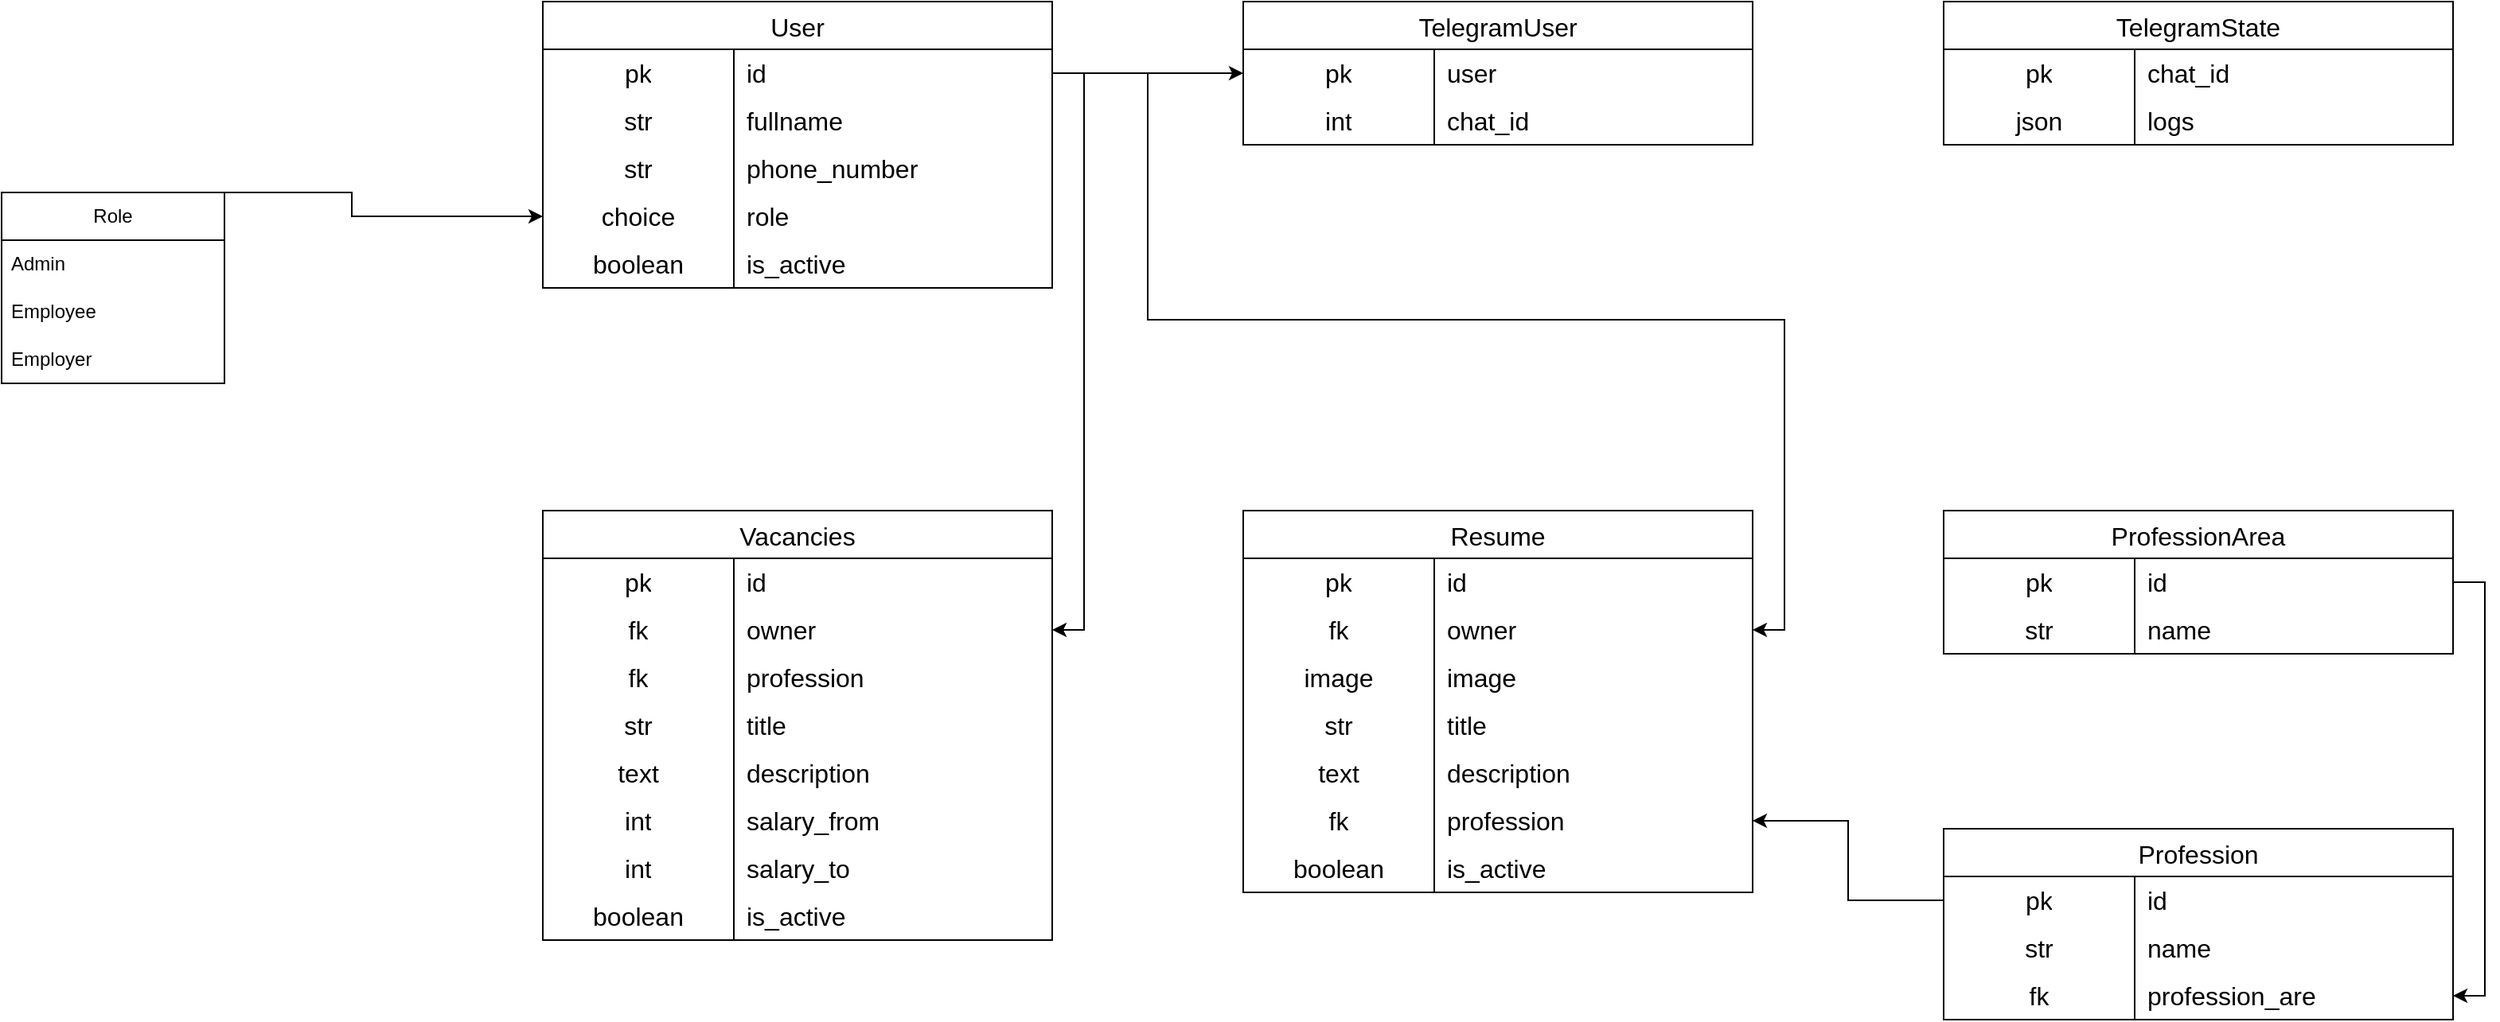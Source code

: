<mxfile version="21.7.4" type="device">
  <diagram name="Страница — 1" id="CfPAbeDgebQQ-Nv360sm">
    <mxGraphModel dx="2415" dy="942" grid="1" gridSize="10" guides="1" tooltips="1" connect="1" arrows="1" fold="1" page="1" pageScale="1" pageWidth="827" pageHeight="1169" math="0" shadow="0">
      <root>
        <mxCell id="0" />
        <mxCell id="1" parent="0" />
        <mxCell id="J0AuwioiE1vKYTbXAy3q-5" value="User" style="shape=table;startSize=30;container=1;collapsible=0;childLayout=tableLayout;fixedRows=1;rowLines=0;fontStyle=0;strokeColor=default;fontSize=16;" parent="1" vertex="1">
          <mxGeometry x="80" y="160" width="320" height="180" as="geometry" />
        </mxCell>
        <mxCell id="J0AuwioiE1vKYTbXAy3q-6" value="" style="shape=tableRow;horizontal=0;startSize=0;swimlaneHead=0;swimlaneBody=0;top=0;left=0;bottom=0;right=0;collapsible=0;dropTarget=0;fillColor=none;points=[[0,0.5],[1,0.5]];portConstraint=eastwest;strokeColor=inherit;fontSize=16;" parent="J0AuwioiE1vKYTbXAy3q-5" vertex="1">
          <mxGeometry y="30" width="320" height="30" as="geometry" />
        </mxCell>
        <mxCell id="J0AuwioiE1vKYTbXAy3q-7" value="pk" style="shape=partialRectangle;html=1;whiteSpace=wrap;connectable=0;fillColor=none;top=0;left=0;bottom=0;right=0;overflow=hidden;pointerEvents=1;strokeColor=inherit;fontSize=16;" parent="J0AuwioiE1vKYTbXAy3q-6" vertex="1">
          <mxGeometry width="120" height="30" as="geometry">
            <mxRectangle width="120" height="30" as="alternateBounds" />
          </mxGeometry>
        </mxCell>
        <mxCell id="J0AuwioiE1vKYTbXAy3q-8" value="id" style="shape=partialRectangle;html=1;whiteSpace=wrap;connectable=0;fillColor=none;top=0;left=0;bottom=0;right=0;align=left;spacingLeft=6;overflow=hidden;strokeColor=inherit;fontSize=16;" parent="J0AuwioiE1vKYTbXAy3q-6" vertex="1">
          <mxGeometry x="120" width="200" height="30" as="geometry">
            <mxRectangle width="200" height="30" as="alternateBounds" />
          </mxGeometry>
        </mxCell>
        <mxCell id="J0AuwioiE1vKYTbXAy3q-35" value="" style="shape=tableRow;horizontal=0;startSize=0;swimlaneHead=0;swimlaneBody=0;top=0;left=0;bottom=0;right=0;collapsible=0;dropTarget=0;fillColor=none;points=[[0,0.5],[1,0.5]];portConstraint=eastwest;strokeColor=inherit;fontSize=16;" parent="J0AuwioiE1vKYTbXAy3q-5" vertex="1">
          <mxGeometry y="60" width="320" height="30" as="geometry" />
        </mxCell>
        <mxCell id="J0AuwioiE1vKYTbXAy3q-36" value="str" style="shape=partialRectangle;html=1;whiteSpace=wrap;connectable=0;fillColor=none;top=0;left=0;bottom=0;right=0;overflow=hidden;pointerEvents=1;strokeColor=inherit;fontSize=16;" parent="J0AuwioiE1vKYTbXAy3q-35" vertex="1">
          <mxGeometry width="120" height="30" as="geometry">
            <mxRectangle width="120" height="30" as="alternateBounds" />
          </mxGeometry>
        </mxCell>
        <mxCell id="J0AuwioiE1vKYTbXAy3q-37" value="fullname" style="shape=partialRectangle;html=1;whiteSpace=wrap;connectable=0;fillColor=none;top=0;left=0;bottom=0;right=0;align=left;spacingLeft=6;overflow=hidden;strokeColor=inherit;fontSize=16;" parent="J0AuwioiE1vKYTbXAy3q-35" vertex="1">
          <mxGeometry x="120" width="200" height="30" as="geometry">
            <mxRectangle width="200" height="30" as="alternateBounds" />
          </mxGeometry>
        </mxCell>
        <mxCell id="J0AuwioiE1vKYTbXAy3q-9" value="" style="shape=tableRow;horizontal=0;startSize=0;swimlaneHead=0;swimlaneBody=0;top=0;left=0;bottom=0;right=0;collapsible=0;dropTarget=0;fillColor=none;points=[[0,0.5],[1,0.5]];portConstraint=eastwest;strokeColor=inherit;fontSize=16;" parent="J0AuwioiE1vKYTbXAy3q-5" vertex="1">
          <mxGeometry y="90" width="320" height="30" as="geometry" />
        </mxCell>
        <mxCell id="J0AuwioiE1vKYTbXAy3q-10" value="str" style="shape=partialRectangle;html=1;whiteSpace=wrap;connectable=0;fillColor=none;top=0;left=0;bottom=0;right=0;overflow=hidden;strokeColor=inherit;fontSize=16;" parent="J0AuwioiE1vKYTbXAy3q-9" vertex="1">
          <mxGeometry width="120" height="30" as="geometry">
            <mxRectangle width="120" height="30" as="alternateBounds" />
          </mxGeometry>
        </mxCell>
        <mxCell id="J0AuwioiE1vKYTbXAy3q-11" value="phone_number" style="shape=partialRectangle;html=1;whiteSpace=wrap;connectable=0;fillColor=none;top=0;left=0;bottom=0;right=0;align=left;spacingLeft=6;overflow=hidden;strokeColor=inherit;fontSize=16;" parent="J0AuwioiE1vKYTbXAy3q-9" vertex="1">
          <mxGeometry x="120" width="200" height="30" as="geometry">
            <mxRectangle width="200" height="30" as="alternateBounds" />
          </mxGeometry>
        </mxCell>
        <mxCell id="J0AuwioiE1vKYTbXAy3q-12" value="" style="shape=tableRow;horizontal=0;startSize=0;swimlaneHead=0;swimlaneBody=0;top=0;left=0;bottom=0;right=0;collapsible=0;dropTarget=0;fillColor=none;points=[[0,0.5],[1,0.5]];portConstraint=eastwest;strokeColor=inherit;fontSize=16;" parent="J0AuwioiE1vKYTbXAy3q-5" vertex="1">
          <mxGeometry y="120" width="320" height="30" as="geometry" />
        </mxCell>
        <mxCell id="J0AuwioiE1vKYTbXAy3q-13" value="choice" style="shape=partialRectangle;html=1;whiteSpace=wrap;connectable=0;fillColor=none;top=0;left=0;bottom=0;right=0;overflow=hidden;strokeColor=inherit;fontSize=16;" parent="J0AuwioiE1vKYTbXAy3q-12" vertex="1">
          <mxGeometry width="120" height="30" as="geometry">
            <mxRectangle width="120" height="30" as="alternateBounds" />
          </mxGeometry>
        </mxCell>
        <mxCell id="J0AuwioiE1vKYTbXAy3q-14" value="role" style="shape=partialRectangle;html=1;whiteSpace=wrap;connectable=0;fillColor=none;top=0;left=0;bottom=0;right=0;align=left;spacingLeft=6;overflow=hidden;strokeColor=inherit;fontSize=16;" parent="J0AuwioiE1vKYTbXAy3q-12" vertex="1">
          <mxGeometry x="120" width="200" height="30" as="geometry">
            <mxRectangle width="200" height="30" as="alternateBounds" />
          </mxGeometry>
        </mxCell>
        <mxCell id="J0AuwioiE1vKYTbXAy3q-43" value="" style="shape=tableRow;horizontal=0;startSize=0;swimlaneHead=0;swimlaneBody=0;top=0;left=0;bottom=0;right=0;collapsible=0;dropTarget=0;fillColor=none;points=[[0,0.5],[1,0.5]];portConstraint=eastwest;strokeColor=inherit;fontSize=16;" parent="J0AuwioiE1vKYTbXAy3q-5" vertex="1">
          <mxGeometry y="150" width="320" height="30" as="geometry" />
        </mxCell>
        <mxCell id="J0AuwioiE1vKYTbXAy3q-44" value="boolean" style="shape=partialRectangle;html=1;whiteSpace=wrap;connectable=0;fillColor=none;top=0;left=0;bottom=0;right=0;overflow=hidden;strokeColor=inherit;fontSize=16;" parent="J0AuwioiE1vKYTbXAy3q-43" vertex="1">
          <mxGeometry width="120" height="30" as="geometry">
            <mxRectangle width="120" height="30" as="alternateBounds" />
          </mxGeometry>
        </mxCell>
        <mxCell id="J0AuwioiE1vKYTbXAy3q-45" value="is_active" style="shape=partialRectangle;html=1;whiteSpace=wrap;connectable=0;fillColor=none;top=0;left=0;bottom=0;right=0;align=left;spacingLeft=6;overflow=hidden;strokeColor=inherit;fontSize=16;" parent="J0AuwioiE1vKYTbXAy3q-43" vertex="1">
          <mxGeometry x="120" width="200" height="30" as="geometry">
            <mxRectangle width="200" height="30" as="alternateBounds" />
          </mxGeometry>
        </mxCell>
        <mxCell id="J0AuwioiE1vKYTbXAy3q-15" value="TelegramUser" style="shape=table;startSize=30;container=1;collapsible=0;childLayout=tableLayout;fixedRows=1;rowLines=0;fontStyle=0;strokeColor=default;fontSize=16;" parent="1" vertex="1">
          <mxGeometry x="520" y="160" width="320" height="90" as="geometry" />
        </mxCell>
        <mxCell id="J0AuwioiE1vKYTbXAy3q-16" value="" style="shape=tableRow;horizontal=0;startSize=0;swimlaneHead=0;swimlaneBody=0;top=0;left=0;bottom=0;right=0;collapsible=0;dropTarget=0;fillColor=none;points=[[0,0.5],[1,0.5]];portConstraint=eastwest;strokeColor=inherit;fontSize=16;" parent="J0AuwioiE1vKYTbXAy3q-15" vertex="1">
          <mxGeometry y="30" width="320" height="30" as="geometry" />
        </mxCell>
        <mxCell id="J0AuwioiE1vKYTbXAy3q-17" value="pk" style="shape=partialRectangle;html=1;whiteSpace=wrap;connectable=0;fillColor=none;top=0;left=0;bottom=0;right=0;overflow=hidden;pointerEvents=1;strokeColor=inherit;fontSize=16;" parent="J0AuwioiE1vKYTbXAy3q-16" vertex="1">
          <mxGeometry width="120" height="30" as="geometry">
            <mxRectangle width="120" height="30" as="alternateBounds" />
          </mxGeometry>
        </mxCell>
        <mxCell id="J0AuwioiE1vKYTbXAy3q-18" value="user" style="shape=partialRectangle;html=1;whiteSpace=wrap;connectable=0;fillColor=none;top=0;left=0;bottom=0;right=0;align=left;spacingLeft=6;overflow=hidden;strokeColor=inherit;fontSize=16;" parent="J0AuwioiE1vKYTbXAy3q-16" vertex="1">
          <mxGeometry x="120" width="200" height="30" as="geometry">
            <mxRectangle width="200" height="30" as="alternateBounds" />
          </mxGeometry>
        </mxCell>
        <mxCell id="J0AuwioiE1vKYTbXAy3q-19" value="" style="shape=tableRow;horizontal=0;startSize=0;swimlaneHead=0;swimlaneBody=0;top=0;left=0;bottom=0;right=0;collapsible=0;dropTarget=0;fillColor=none;points=[[0,0.5],[1,0.5]];portConstraint=eastwest;strokeColor=inherit;fontSize=16;" parent="J0AuwioiE1vKYTbXAy3q-15" vertex="1">
          <mxGeometry y="60" width="320" height="30" as="geometry" />
        </mxCell>
        <mxCell id="J0AuwioiE1vKYTbXAy3q-20" value="int" style="shape=partialRectangle;html=1;whiteSpace=wrap;connectable=0;fillColor=none;top=0;left=0;bottom=0;right=0;overflow=hidden;strokeColor=inherit;fontSize=16;" parent="J0AuwioiE1vKYTbXAy3q-19" vertex="1">
          <mxGeometry width="120" height="30" as="geometry">
            <mxRectangle width="120" height="30" as="alternateBounds" />
          </mxGeometry>
        </mxCell>
        <mxCell id="J0AuwioiE1vKYTbXAy3q-21" value="chat_id" style="shape=partialRectangle;html=1;whiteSpace=wrap;connectable=0;fillColor=none;top=0;left=0;bottom=0;right=0;align=left;spacingLeft=6;overflow=hidden;strokeColor=inherit;fontSize=16;" parent="J0AuwioiE1vKYTbXAy3q-19" vertex="1">
          <mxGeometry x="120" width="200" height="30" as="geometry">
            <mxRectangle width="200" height="30" as="alternateBounds" />
          </mxGeometry>
        </mxCell>
        <mxCell id="J0AuwioiE1vKYTbXAy3q-28" value="TelegramState" style="shape=table;startSize=30;container=1;collapsible=0;childLayout=tableLayout;fixedRows=1;rowLines=0;fontStyle=0;strokeColor=default;fontSize=16;" parent="1" vertex="1">
          <mxGeometry x="960" y="160" width="320" height="90" as="geometry" />
        </mxCell>
        <mxCell id="J0AuwioiE1vKYTbXAy3q-29" value="" style="shape=tableRow;horizontal=0;startSize=0;swimlaneHead=0;swimlaneBody=0;top=0;left=0;bottom=0;right=0;collapsible=0;dropTarget=0;fillColor=none;points=[[0,0.5],[1,0.5]];portConstraint=eastwest;strokeColor=inherit;fontSize=16;" parent="J0AuwioiE1vKYTbXAy3q-28" vertex="1">
          <mxGeometry y="30" width="320" height="30" as="geometry" />
        </mxCell>
        <mxCell id="J0AuwioiE1vKYTbXAy3q-30" value="pk" style="shape=partialRectangle;html=1;whiteSpace=wrap;connectable=0;fillColor=none;top=0;left=0;bottom=0;right=0;overflow=hidden;pointerEvents=1;strokeColor=inherit;fontSize=16;" parent="J0AuwioiE1vKYTbXAy3q-29" vertex="1">
          <mxGeometry width="120" height="30" as="geometry">
            <mxRectangle width="120" height="30" as="alternateBounds" />
          </mxGeometry>
        </mxCell>
        <mxCell id="J0AuwioiE1vKYTbXAy3q-31" value="chat_id" style="shape=partialRectangle;html=1;whiteSpace=wrap;connectable=0;fillColor=none;top=0;left=0;bottom=0;right=0;align=left;spacingLeft=6;overflow=hidden;strokeColor=inherit;fontSize=16;" parent="J0AuwioiE1vKYTbXAy3q-29" vertex="1">
          <mxGeometry x="120" width="200" height="30" as="geometry">
            <mxRectangle width="200" height="30" as="alternateBounds" />
          </mxGeometry>
        </mxCell>
        <mxCell id="J0AuwioiE1vKYTbXAy3q-32" value="" style="shape=tableRow;horizontal=0;startSize=0;swimlaneHead=0;swimlaneBody=0;top=0;left=0;bottom=0;right=0;collapsible=0;dropTarget=0;fillColor=none;points=[[0,0.5],[1,0.5]];portConstraint=eastwest;strokeColor=inherit;fontSize=16;" parent="J0AuwioiE1vKYTbXAy3q-28" vertex="1">
          <mxGeometry y="60" width="320" height="30" as="geometry" />
        </mxCell>
        <mxCell id="J0AuwioiE1vKYTbXAy3q-33" value="json" style="shape=partialRectangle;html=1;whiteSpace=wrap;connectable=0;fillColor=none;top=0;left=0;bottom=0;right=0;overflow=hidden;strokeColor=inherit;fontSize=16;" parent="J0AuwioiE1vKYTbXAy3q-32" vertex="1">
          <mxGeometry width="120" height="30" as="geometry">
            <mxRectangle width="120" height="30" as="alternateBounds" />
          </mxGeometry>
        </mxCell>
        <mxCell id="J0AuwioiE1vKYTbXAy3q-34" value="logs" style="shape=partialRectangle;html=1;whiteSpace=wrap;connectable=0;fillColor=none;top=0;left=0;bottom=0;right=0;align=left;spacingLeft=6;overflow=hidden;strokeColor=inherit;fontSize=16;" parent="J0AuwioiE1vKYTbXAy3q-32" vertex="1">
          <mxGeometry x="120" width="200" height="30" as="geometry">
            <mxRectangle width="200" height="30" as="alternateBounds" />
          </mxGeometry>
        </mxCell>
        <mxCell id="J0AuwioiE1vKYTbXAy3q-42" style="edgeStyle=orthogonalEdgeStyle;rounded=0;orthogonalLoop=1;jettySize=auto;html=1;exitX=1;exitY=0;exitDx=0;exitDy=0;entryX=0;entryY=0.5;entryDx=0;entryDy=0;" parent="1" source="J0AuwioiE1vKYTbXAy3q-38" target="J0AuwioiE1vKYTbXAy3q-12" edge="1">
          <mxGeometry relative="1" as="geometry">
            <Array as="points">
              <mxPoint x="-40" y="280" />
              <mxPoint x="-40" y="295" />
            </Array>
          </mxGeometry>
        </mxCell>
        <mxCell id="J0AuwioiE1vKYTbXAy3q-38" value="Role" style="swimlane;fontStyle=0;childLayout=stackLayout;horizontal=1;startSize=30;horizontalStack=0;resizeParent=1;resizeParentMax=0;resizeLast=0;collapsible=1;marginBottom=0;whiteSpace=wrap;html=1;" parent="1" vertex="1">
          <mxGeometry x="-260" y="280" width="140" height="120" as="geometry" />
        </mxCell>
        <mxCell id="J0AuwioiE1vKYTbXAy3q-39" value="Admin" style="text;strokeColor=none;fillColor=none;align=left;verticalAlign=middle;spacingLeft=4;spacingRight=4;overflow=hidden;points=[[0,0.5],[1,0.5]];portConstraint=eastwest;rotatable=0;whiteSpace=wrap;html=1;" parent="J0AuwioiE1vKYTbXAy3q-38" vertex="1">
          <mxGeometry y="30" width="140" height="30" as="geometry" />
        </mxCell>
        <mxCell id="J0AuwioiE1vKYTbXAy3q-40" value="Employee" style="text;strokeColor=none;fillColor=none;align=left;verticalAlign=middle;spacingLeft=4;spacingRight=4;overflow=hidden;points=[[0,0.5],[1,0.5]];portConstraint=eastwest;rotatable=0;whiteSpace=wrap;html=1;" parent="J0AuwioiE1vKYTbXAy3q-38" vertex="1">
          <mxGeometry y="60" width="140" height="30" as="geometry" />
        </mxCell>
        <mxCell id="J0AuwioiE1vKYTbXAy3q-41" value="Employer" style="text;strokeColor=none;fillColor=none;align=left;verticalAlign=middle;spacingLeft=4;spacingRight=4;overflow=hidden;points=[[0,0.5],[1,0.5]];portConstraint=eastwest;rotatable=0;whiteSpace=wrap;html=1;" parent="J0AuwioiE1vKYTbXAy3q-38" vertex="1">
          <mxGeometry y="90" width="140" height="30" as="geometry" />
        </mxCell>
        <mxCell id="J0AuwioiE1vKYTbXAy3q-46" value="Vacancies" style="shape=table;startSize=30;container=1;collapsible=0;childLayout=tableLayout;fixedRows=1;rowLines=0;fontStyle=0;strokeColor=default;fontSize=16;" parent="1" vertex="1">
          <mxGeometry x="80" y="480" width="320" height="270" as="geometry" />
        </mxCell>
        <mxCell id="J0AuwioiE1vKYTbXAy3q-47" value="" style="shape=tableRow;horizontal=0;startSize=0;swimlaneHead=0;swimlaneBody=0;top=0;left=0;bottom=0;right=0;collapsible=0;dropTarget=0;fillColor=none;points=[[0,0.5],[1,0.5]];portConstraint=eastwest;strokeColor=inherit;fontSize=16;" parent="J0AuwioiE1vKYTbXAy3q-46" vertex="1">
          <mxGeometry y="30" width="320" height="30" as="geometry" />
        </mxCell>
        <mxCell id="J0AuwioiE1vKYTbXAy3q-48" value="pk" style="shape=partialRectangle;html=1;whiteSpace=wrap;connectable=0;fillColor=none;top=0;left=0;bottom=0;right=0;overflow=hidden;pointerEvents=1;strokeColor=inherit;fontSize=16;" parent="J0AuwioiE1vKYTbXAy3q-47" vertex="1">
          <mxGeometry width="120" height="30" as="geometry">
            <mxRectangle width="120" height="30" as="alternateBounds" />
          </mxGeometry>
        </mxCell>
        <mxCell id="J0AuwioiE1vKYTbXAy3q-49" value="id" style="shape=partialRectangle;html=1;whiteSpace=wrap;connectable=0;fillColor=none;top=0;left=0;bottom=0;right=0;align=left;spacingLeft=6;overflow=hidden;strokeColor=inherit;fontSize=16;" parent="J0AuwioiE1vKYTbXAy3q-47" vertex="1">
          <mxGeometry x="120" width="200" height="30" as="geometry">
            <mxRectangle width="200" height="30" as="alternateBounds" />
          </mxGeometry>
        </mxCell>
        <mxCell id="J0AuwioiE1vKYTbXAy3q-50" value="" style="shape=tableRow;horizontal=0;startSize=0;swimlaneHead=0;swimlaneBody=0;top=0;left=0;bottom=0;right=0;collapsible=0;dropTarget=0;fillColor=none;points=[[0,0.5],[1,0.5]];portConstraint=eastwest;strokeColor=inherit;fontSize=16;" parent="J0AuwioiE1vKYTbXAy3q-46" vertex="1">
          <mxGeometry y="60" width="320" height="30" as="geometry" />
        </mxCell>
        <mxCell id="J0AuwioiE1vKYTbXAy3q-51" value="fk" style="shape=partialRectangle;html=1;whiteSpace=wrap;connectable=0;fillColor=none;top=0;left=0;bottom=0;right=0;overflow=hidden;strokeColor=inherit;fontSize=16;" parent="J0AuwioiE1vKYTbXAy3q-50" vertex="1">
          <mxGeometry width="120" height="30" as="geometry">
            <mxRectangle width="120" height="30" as="alternateBounds" />
          </mxGeometry>
        </mxCell>
        <mxCell id="J0AuwioiE1vKYTbXAy3q-52" value="owner" style="shape=partialRectangle;html=1;whiteSpace=wrap;connectable=0;fillColor=none;top=0;left=0;bottom=0;right=0;align=left;spacingLeft=6;overflow=hidden;strokeColor=inherit;fontSize=16;" parent="J0AuwioiE1vKYTbXAy3q-50" vertex="1">
          <mxGeometry x="120" width="200" height="30" as="geometry">
            <mxRectangle width="200" height="30" as="alternateBounds" />
          </mxGeometry>
        </mxCell>
        <mxCell id="J0AuwioiE1vKYTbXAy3q-94" value="" style="shape=tableRow;horizontal=0;startSize=0;swimlaneHead=0;swimlaneBody=0;top=0;left=0;bottom=0;right=0;collapsible=0;dropTarget=0;fillColor=none;points=[[0,0.5],[1,0.5]];portConstraint=eastwest;strokeColor=inherit;fontSize=16;" parent="J0AuwioiE1vKYTbXAy3q-46" vertex="1">
          <mxGeometry y="90" width="320" height="30" as="geometry" />
        </mxCell>
        <mxCell id="J0AuwioiE1vKYTbXAy3q-95" value="fk" style="shape=partialRectangle;html=1;whiteSpace=wrap;connectable=0;fillColor=none;top=0;left=0;bottom=0;right=0;overflow=hidden;strokeColor=inherit;fontSize=16;" parent="J0AuwioiE1vKYTbXAy3q-94" vertex="1">
          <mxGeometry width="120" height="30" as="geometry">
            <mxRectangle width="120" height="30" as="alternateBounds" />
          </mxGeometry>
        </mxCell>
        <mxCell id="J0AuwioiE1vKYTbXAy3q-96" value="profession" style="shape=partialRectangle;html=1;whiteSpace=wrap;connectable=0;fillColor=none;top=0;left=0;bottom=0;right=0;align=left;spacingLeft=6;overflow=hidden;strokeColor=inherit;fontSize=16;" parent="J0AuwioiE1vKYTbXAy3q-94" vertex="1">
          <mxGeometry x="120" width="200" height="30" as="geometry">
            <mxRectangle width="200" height="30" as="alternateBounds" />
          </mxGeometry>
        </mxCell>
        <mxCell id="J0AuwioiE1vKYTbXAy3q-97" value="" style="shape=tableRow;horizontal=0;startSize=0;swimlaneHead=0;swimlaneBody=0;top=0;left=0;bottom=0;right=0;collapsible=0;dropTarget=0;fillColor=none;points=[[0,0.5],[1,0.5]];portConstraint=eastwest;strokeColor=inherit;fontSize=16;" parent="J0AuwioiE1vKYTbXAy3q-46" vertex="1">
          <mxGeometry y="120" width="320" height="30" as="geometry" />
        </mxCell>
        <mxCell id="J0AuwioiE1vKYTbXAy3q-98" value="str" style="shape=partialRectangle;html=1;whiteSpace=wrap;connectable=0;fillColor=none;top=0;left=0;bottom=0;right=0;overflow=hidden;strokeColor=inherit;fontSize=16;" parent="J0AuwioiE1vKYTbXAy3q-97" vertex="1">
          <mxGeometry width="120" height="30" as="geometry">
            <mxRectangle width="120" height="30" as="alternateBounds" />
          </mxGeometry>
        </mxCell>
        <mxCell id="J0AuwioiE1vKYTbXAy3q-99" value="title" style="shape=partialRectangle;html=1;whiteSpace=wrap;connectable=0;fillColor=none;top=0;left=0;bottom=0;right=0;align=left;spacingLeft=6;overflow=hidden;strokeColor=inherit;fontSize=16;" parent="J0AuwioiE1vKYTbXAy3q-97" vertex="1">
          <mxGeometry x="120" width="200" height="30" as="geometry">
            <mxRectangle width="200" height="30" as="alternateBounds" />
          </mxGeometry>
        </mxCell>
        <mxCell id="J0AuwioiE1vKYTbXAy3q-100" value="" style="shape=tableRow;horizontal=0;startSize=0;swimlaneHead=0;swimlaneBody=0;top=0;left=0;bottom=0;right=0;collapsible=0;dropTarget=0;fillColor=none;points=[[0,0.5],[1,0.5]];portConstraint=eastwest;strokeColor=inherit;fontSize=16;" parent="J0AuwioiE1vKYTbXAy3q-46" vertex="1">
          <mxGeometry y="150" width="320" height="30" as="geometry" />
        </mxCell>
        <mxCell id="J0AuwioiE1vKYTbXAy3q-101" value="text" style="shape=partialRectangle;html=1;whiteSpace=wrap;connectable=0;fillColor=none;top=0;left=0;bottom=0;right=0;overflow=hidden;strokeColor=inherit;fontSize=16;" parent="J0AuwioiE1vKYTbXAy3q-100" vertex="1">
          <mxGeometry width="120" height="30" as="geometry">
            <mxRectangle width="120" height="30" as="alternateBounds" />
          </mxGeometry>
        </mxCell>
        <mxCell id="J0AuwioiE1vKYTbXAy3q-102" value="description" style="shape=partialRectangle;html=1;whiteSpace=wrap;connectable=0;fillColor=none;top=0;left=0;bottom=0;right=0;align=left;spacingLeft=6;overflow=hidden;strokeColor=inherit;fontSize=16;" parent="J0AuwioiE1vKYTbXAy3q-100" vertex="1">
          <mxGeometry x="120" width="200" height="30" as="geometry">
            <mxRectangle width="200" height="30" as="alternateBounds" />
          </mxGeometry>
        </mxCell>
        <mxCell id="J0AuwioiE1vKYTbXAy3q-103" value="" style="shape=tableRow;horizontal=0;startSize=0;swimlaneHead=0;swimlaneBody=0;top=0;left=0;bottom=0;right=0;collapsible=0;dropTarget=0;fillColor=none;points=[[0,0.5],[1,0.5]];portConstraint=eastwest;strokeColor=inherit;fontSize=16;" parent="J0AuwioiE1vKYTbXAy3q-46" vertex="1">
          <mxGeometry y="180" width="320" height="30" as="geometry" />
        </mxCell>
        <mxCell id="J0AuwioiE1vKYTbXAy3q-104" value="int" style="shape=partialRectangle;html=1;whiteSpace=wrap;connectable=0;fillColor=none;top=0;left=0;bottom=0;right=0;overflow=hidden;strokeColor=inherit;fontSize=16;" parent="J0AuwioiE1vKYTbXAy3q-103" vertex="1">
          <mxGeometry width="120" height="30" as="geometry">
            <mxRectangle width="120" height="30" as="alternateBounds" />
          </mxGeometry>
        </mxCell>
        <mxCell id="J0AuwioiE1vKYTbXAy3q-105" value="salary_from" style="shape=partialRectangle;html=1;whiteSpace=wrap;connectable=0;fillColor=none;top=0;left=0;bottom=0;right=0;align=left;spacingLeft=6;overflow=hidden;strokeColor=inherit;fontSize=16;" parent="J0AuwioiE1vKYTbXAy3q-103" vertex="1">
          <mxGeometry x="120" width="200" height="30" as="geometry">
            <mxRectangle width="200" height="30" as="alternateBounds" />
          </mxGeometry>
        </mxCell>
        <mxCell id="J0AuwioiE1vKYTbXAy3q-106" value="" style="shape=tableRow;horizontal=0;startSize=0;swimlaneHead=0;swimlaneBody=0;top=0;left=0;bottom=0;right=0;collapsible=0;dropTarget=0;fillColor=none;points=[[0,0.5],[1,0.5]];portConstraint=eastwest;strokeColor=inherit;fontSize=16;" parent="J0AuwioiE1vKYTbXAy3q-46" vertex="1">
          <mxGeometry y="210" width="320" height="30" as="geometry" />
        </mxCell>
        <mxCell id="J0AuwioiE1vKYTbXAy3q-107" value="int" style="shape=partialRectangle;html=1;whiteSpace=wrap;connectable=0;fillColor=none;top=0;left=0;bottom=0;right=0;overflow=hidden;strokeColor=inherit;fontSize=16;" parent="J0AuwioiE1vKYTbXAy3q-106" vertex="1">
          <mxGeometry width="120" height="30" as="geometry">
            <mxRectangle width="120" height="30" as="alternateBounds" />
          </mxGeometry>
        </mxCell>
        <mxCell id="J0AuwioiE1vKYTbXAy3q-108" value="salary_to" style="shape=partialRectangle;html=1;whiteSpace=wrap;connectable=0;fillColor=none;top=0;left=0;bottom=0;right=0;align=left;spacingLeft=6;overflow=hidden;strokeColor=inherit;fontSize=16;" parent="J0AuwioiE1vKYTbXAy3q-106" vertex="1">
          <mxGeometry x="120" width="200" height="30" as="geometry">
            <mxRectangle width="200" height="30" as="alternateBounds" />
          </mxGeometry>
        </mxCell>
        <mxCell id="J0AuwioiE1vKYTbXAy3q-109" value="" style="shape=tableRow;horizontal=0;startSize=0;swimlaneHead=0;swimlaneBody=0;top=0;left=0;bottom=0;right=0;collapsible=0;dropTarget=0;fillColor=none;points=[[0,0.5],[1,0.5]];portConstraint=eastwest;strokeColor=inherit;fontSize=16;" parent="J0AuwioiE1vKYTbXAy3q-46" vertex="1">
          <mxGeometry y="240" width="320" height="30" as="geometry" />
        </mxCell>
        <mxCell id="J0AuwioiE1vKYTbXAy3q-110" value="boolean" style="shape=partialRectangle;html=1;whiteSpace=wrap;connectable=0;fillColor=none;top=0;left=0;bottom=0;right=0;overflow=hidden;strokeColor=inherit;fontSize=16;" parent="J0AuwioiE1vKYTbXAy3q-109" vertex="1">
          <mxGeometry width="120" height="30" as="geometry">
            <mxRectangle width="120" height="30" as="alternateBounds" />
          </mxGeometry>
        </mxCell>
        <mxCell id="J0AuwioiE1vKYTbXAy3q-111" value="is_active" style="shape=partialRectangle;html=1;whiteSpace=wrap;connectable=0;fillColor=none;top=0;left=0;bottom=0;right=0;align=left;spacingLeft=6;overflow=hidden;strokeColor=inherit;fontSize=16;" parent="J0AuwioiE1vKYTbXAy3q-109" vertex="1">
          <mxGeometry x="120" width="200" height="30" as="geometry">
            <mxRectangle width="200" height="30" as="alternateBounds" />
          </mxGeometry>
        </mxCell>
        <mxCell id="J0AuwioiE1vKYTbXAy3q-53" value="Resume" style="shape=table;startSize=30;container=1;collapsible=0;childLayout=tableLayout;fixedRows=1;rowLines=0;fontStyle=0;strokeColor=default;fontSize=16;" parent="1" vertex="1">
          <mxGeometry x="520" y="480" width="320" height="240" as="geometry" />
        </mxCell>
        <mxCell id="J0AuwioiE1vKYTbXAy3q-54" value="" style="shape=tableRow;horizontal=0;startSize=0;swimlaneHead=0;swimlaneBody=0;top=0;left=0;bottom=0;right=0;collapsible=0;dropTarget=0;fillColor=none;points=[[0,0.5],[1,0.5]];portConstraint=eastwest;strokeColor=inherit;fontSize=16;" parent="J0AuwioiE1vKYTbXAy3q-53" vertex="1">
          <mxGeometry y="30" width="320" height="30" as="geometry" />
        </mxCell>
        <mxCell id="J0AuwioiE1vKYTbXAy3q-55" value="pk" style="shape=partialRectangle;html=1;whiteSpace=wrap;connectable=0;fillColor=none;top=0;left=0;bottom=0;right=0;overflow=hidden;pointerEvents=1;strokeColor=inherit;fontSize=16;" parent="J0AuwioiE1vKYTbXAy3q-54" vertex="1">
          <mxGeometry width="120" height="30" as="geometry">
            <mxRectangle width="120" height="30" as="alternateBounds" />
          </mxGeometry>
        </mxCell>
        <mxCell id="J0AuwioiE1vKYTbXAy3q-56" value="id" style="shape=partialRectangle;html=1;whiteSpace=wrap;connectable=0;fillColor=none;top=0;left=0;bottom=0;right=0;align=left;spacingLeft=6;overflow=hidden;strokeColor=inherit;fontSize=16;" parent="J0AuwioiE1vKYTbXAy3q-54" vertex="1">
          <mxGeometry x="120" width="200" height="30" as="geometry">
            <mxRectangle width="200" height="30" as="alternateBounds" />
          </mxGeometry>
        </mxCell>
        <mxCell id="J0AuwioiE1vKYTbXAy3q-57" value="" style="shape=tableRow;horizontal=0;startSize=0;swimlaneHead=0;swimlaneBody=0;top=0;left=0;bottom=0;right=0;collapsible=0;dropTarget=0;fillColor=none;points=[[0,0.5],[1,0.5]];portConstraint=eastwest;strokeColor=inherit;fontSize=16;" parent="J0AuwioiE1vKYTbXAy3q-53" vertex="1">
          <mxGeometry y="60" width="320" height="30" as="geometry" />
        </mxCell>
        <mxCell id="J0AuwioiE1vKYTbXAy3q-58" value="fk" style="shape=partialRectangle;html=1;whiteSpace=wrap;connectable=0;fillColor=none;top=0;left=0;bottom=0;right=0;overflow=hidden;strokeColor=inherit;fontSize=16;" parent="J0AuwioiE1vKYTbXAy3q-57" vertex="1">
          <mxGeometry width="120" height="30" as="geometry">
            <mxRectangle width="120" height="30" as="alternateBounds" />
          </mxGeometry>
        </mxCell>
        <mxCell id="J0AuwioiE1vKYTbXAy3q-59" value="owner" style="shape=partialRectangle;html=1;whiteSpace=wrap;connectable=0;fillColor=none;top=0;left=0;bottom=0;right=0;align=left;spacingLeft=6;overflow=hidden;strokeColor=inherit;fontSize=16;" parent="J0AuwioiE1vKYTbXAy3q-57" vertex="1">
          <mxGeometry x="120" width="200" height="30" as="geometry">
            <mxRectangle width="200" height="30" as="alternateBounds" />
          </mxGeometry>
        </mxCell>
        <mxCell id="J0AuwioiE1vKYTbXAy3q-60" value="" style="shape=tableRow;horizontal=0;startSize=0;swimlaneHead=0;swimlaneBody=0;top=0;left=0;bottom=0;right=0;collapsible=0;dropTarget=0;fillColor=none;points=[[0,0.5],[1,0.5]];portConstraint=eastwest;strokeColor=inherit;fontSize=16;" parent="J0AuwioiE1vKYTbXAy3q-53" vertex="1">
          <mxGeometry y="90" width="320" height="30" as="geometry" />
        </mxCell>
        <mxCell id="J0AuwioiE1vKYTbXAy3q-61" value="image" style="shape=partialRectangle;html=1;whiteSpace=wrap;connectable=0;fillColor=none;top=0;left=0;bottom=0;right=0;overflow=hidden;strokeColor=inherit;fontSize=16;" parent="J0AuwioiE1vKYTbXAy3q-60" vertex="1">
          <mxGeometry width="120" height="30" as="geometry">
            <mxRectangle width="120" height="30" as="alternateBounds" />
          </mxGeometry>
        </mxCell>
        <mxCell id="J0AuwioiE1vKYTbXAy3q-62" value="image" style="shape=partialRectangle;html=1;whiteSpace=wrap;connectable=0;fillColor=none;top=0;left=0;bottom=0;right=0;align=left;spacingLeft=6;overflow=hidden;strokeColor=inherit;fontSize=16;" parent="J0AuwioiE1vKYTbXAy3q-60" vertex="1">
          <mxGeometry x="120" width="200" height="30" as="geometry">
            <mxRectangle width="200" height="30" as="alternateBounds" />
          </mxGeometry>
        </mxCell>
        <mxCell id="J0AuwioiE1vKYTbXAy3q-63" value="" style="shape=tableRow;horizontal=0;startSize=0;swimlaneHead=0;swimlaneBody=0;top=0;left=0;bottom=0;right=0;collapsible=0;dropTarget=0;fillColor=none;points=[[0,0.5],[1,0.5]];portConstraint=eastwest;strokeColor=inherit;fontSize=16;" parent="J0AuwioiE1vKYTbXAy3q-53" vertex="1">
          <mxGeometry y="120" width="320" height="30" as="geometry" />
        </mxCell>
        <mxCell id="J0AuwioiE1vKYTbXAy3q-64" value="str" style="shape=partialRectangle;html=1;whiteSpace=wrap;connectable=0;fillColor=none;top=0;left=0;bottom=0;right=0;overflow=hidden;strokeColor=inherit;fontSize=16;" parent="J0AuwioiE1vKYTbXAy3q-63" vertex="1">
          <mxGeometry width="120" height="30" as="geometry">
            <mxRectangle width="120" height="30" as="alternateBounds" />
          </mxGeometry>
        </mxCell>
        <mxCell id="J0AuwioiE1vKYTbXAy3q-65" value="title" style="shape=partialRectangle;html=1;whiteSpace=wrap;connectable=0;fillColor=none;top=0;left=0;bottom=0;right=0;align=left;spacingLeft=6;overflow=hidden;strokeColor=inherit;fontSize=16;" parent="J0AuwioiE1vKYTbXAy3q-63" vertex="1">
          <mxGeometry x="120" width="200" height="30" as="geometry">
            <mxRectangle width="200" height="30" as="alternateBounds" />
          </mxGeometry>
        </mxCell>
        <mxCell id="J0AuwioiE1vKYTbXAy3q-66" value="" style="shape=tableRow;horizontal=0;startSize=0;swimlaneHead=0;swimlaneBody=0;top=0;left=0;bottom=0;right=0;collapsible=0;dropTarget=0;fillColor=none;points=[[0,0.5],[1,0.5]];portConstraint=eastwest;strokeColor=inherit;fontSize=16;" parent="J0AuwioiE1vKYTbXAy3q-53" vertex="1">
          <mxGeometry y="150" width="320" height="30" as="geometry" />
        </mxCell>
        <mxCell id="J0AuwioiE1vKYTbXAy3q-67" value="text" style="shape=partialRectangle;html=1;whiteSpace=wrap;connectable=0;fillColor=none;top=0;left=0;bottom=0;right=0;overflow=hidden;strokeColor=inherit;fontSize=16;" parent="J0AuwioiE1vKYTbXAy3q-66" vertex="1">
          <mxGeometry width="120" height="30" as="geometry">
            <mxRectangle width="120" height="30" as="alternateBounds" />
          </mxGeometry>
        </mxCell>
        <mxCell id="J0AuwioiE1vKYTbXAy3q-68" value="description" style="shape=partialRectangle;html=1;whiteSpace=wrap;connectable=0;fillColor=none;top=0;left=0;bottom=0;right=0;align=left;spacingLeft=6;overflow=hidden;strokeColor=inherit;fontSize=16;" parent="J0AuwioiE1vKYTbXAy3q-66" vertex="1">
          <mxGeometry x="120" width="200" height="30" as="geometry">
            <mxRectangle width="200" height="30" as="alternateBounds" />
          </mxGeometry>
        </mxCell>
        <mxCell id="J0AuwioiE1vKYTbXAy3q-69" value="" style="shape=tableRow;horizontal=0;startSize=0;swimlaneHead=0;swimlaneBody=0;top=0;left=0;bottom=0;right=0;collapsible=0;dropTarget=0;fillColor=none;points=[[0,0.5],[1,0.5]];portConstraint=eastwest;strokeColor=inherit;fontSize=16;" parent="J0AuwioiE1vKYTbXAy3q-53" vertex="1">
          <mxGeometry y="180" width="320" height="30" as="geometry" />
        </mxCell>
        <mxCell id="J0AuwioiE1vKYTbXAy3q-70" value="fk" style="shape=partialRectangle;html=1;whiteSpace=wrap;connectable=0;fillColor=none;top=0;left=0;bottom=0;right=0;overflow=hidden;strokeColor=inherit;fontSize=16;" parent="J0AuwioiE1vKYTbXAy3q-69" vertex="1">
          <mxGeometry width="120" height="30" as="geometry">
            <mxRectangle width="120" height="30" as="alternateBounds" />
          </mxGeometry>
        </mxCell>
        <mxCell id="J0AuwioiE1vKYTbXAy3q-71" value="profession" style="shape=partialRectangle;html=1;whiteSpace=wrap;connectable=0;fillColor=none;top=0;left=0;bottom=0;right=0;align=left;spacingLeft=6;overflow=hidden;strokeColor=inherit;fontSize=16;" parent="J0AuwioiE1vKYTbXAy3q-69" vertex="1">
          <mxGeometry x="120" width="200" height="30" as="geometry">
            <mxRectangle width="200" height="30" as="alternateBounds" />
          </mxGeometry>
        </mxCell>
        <mxCell id="J0AuwioiE1vKYTbXAy3q-112" value="" style="shape=tableRow;horizontal=0;startSize=0;swimlaneHead=0;swimlaneBody=0;top=0;left=0;bottom=0;right=0;collapsible=0;dropTarget=0;fillColor=none;points=[[0,0.5],[1,0.5]];portConstraint=eastwest;strokeColor=inherit;fontSize=16;" parent="J0AuwioiE1vKYTbXAy3q-53" vertex="1">
          <mxGeometry y="210" width="320" height="30" as="geometry" />
        </mxCell>
        <mxCell id="J0AuwioiE1vKYTbXAy3q-113" value="boolean" style="shape=partialRectangle;html=1;whiteSpace=wrap;connectable=0;fillColor=none;top=0;left=0;bottom=0;right=0;overflow=hidden;strokeColor=inherit;fontSize=16;" parent="J0AuwioiE1vKYTbXAy3q-112" vertex="1">
          <mxGeometry width="120" height="30" as="geometry">
            <mxRectangle width="120" height="30" as="alternateBounds" />
          </mxGeometry>
        </mxCell>
        <mxCell id="J0AuwioiE1vKYTbXAy3q-114" value="is_active" style="shape=partialRectangle;html=1;whiteSpace=wrap;connectable=0;fillColor=none;top=0;left=0;bottom=0;right=0;align=left;spacingLeft=6;overflow=hidden;strokeColor=inherit;fontSize=16;" parent="J0AuwioiE1vKYTbXAy3q-112" vertex="1">
          <mxGeometry x="120" width="200" height="30" as="geometry">
            <mxRectangle width="200" height="30" as="alternateBounds" />
          </mxGeometry>
        </mxCell>
        <mxCell id="J0AuwioiE1vKYTbXAy3q-72" value="ProfessionArea" style="shape=table;startSize=30;container=1;collapsible=0;childLayout=tableLayout;fixedRows=1;rowLines=0;fontStyle=0;strokeColor=default;fontSize=16;" parent="1" vertex="1">
          <mxGeometry x="960" y="480" width="320" height="90" as="geometry" />
        </mxCell>
        <mxCell id="J0AuwioiE1vKYTbXAy3q-73" value="" style="shape=tableRow;horizontal=0;startSize=0;swimlaneHead=0;swimlaneBody=0;top=0;left=0;bottom=0;right=0;collapsible=0;dropTarget=0;fillColor=none;points=[[0,0.5],[1,0.5]];portConstraint=eastwest;strokeColor=inherit;fontSize=16;" parent="J0AuwioiE1vKYTbXAy3q-72" vertex="1">
          <mxGeometry y="30" width="320" height="30" as="geometry" />
        </mxCell>
        <mxCell id="J0AuwioiE1vKYTbXAy3q-74" value="pk" style="shape=partialRectangle;html=1;whiteSpace=wrap;connectable=0;fillColor=none;top=0;left=0;bottom=0;right=0;overflow=hidden;pointerEvents=1;strokeColor=inherit;fontSize=16;" parent="J0AuwioiE1vKYTbXAy3q-73" vertex="1">
          <mxGeometry width="120" height="30" as="geometry">
            <mxRectangle width="120" height="30" as="alternateBounds" />
          </mxGeometry>
        </mxCell>
        <mxCell id="J0AuwioiE1vKYTbXAy3q-75" value="id" style="shape=partialRectangle;html=1;whiteSpace=wrap;connectable=0;fillColor=none;top=0;left=0;bottom=0;right=0;align=left;spacingLeft=6;overflow=hidden;strokeColor=inherit;fontSize=16;" parent="J0AuwioiE1vKYTbXAy3q-73" vertex="1">
          <mxGeometry x="120" width="200" height="30" as="geometry">
            <mxRectangle width="200" height="30" as="alternateBounds" />
          </mxGeometry>
        </mxCell>
        <mxCell id="J0AuwioiE1vKYTbXAy3q-76" value="" style="shape=tableRow;horizontal=0;startSize=0;swimlaneHead=0;swimlaneBody=0;top=0;left=0;bottom=0;right=0;collapsible=0;dropTarget=0;fillColor=none;points=[[0,0.5],[1,0.5]];portConstraint=eastwest;strokeColor=inherit;fontSize=16;" parent="J0AuwioiE1vKYTbXAy3q-72" vertex="1">
          <mxGeometry y="60" width="320" height="30" as="geometry" />
        </mxCell>
        <mxCell id="J0AuwioiE1vKYTbXAy3q-77" value="str" style="shape=partialRectangle;html=1;whiteSpace=wrap;connectable=0;fillColor=none;top=0;left=0;bottom=0;right=0;overflow=hidden;strokeColor=inherit;fontSize=16;" parent="J0AuwioiE1vKYTbXAy3q-76" vertex="1">
          <mxGeometry width="120" height="30" as="geometry">
            <mxRectangle width="120" height="30" as="alternateBounds" />
          </mxGeometry>
        </mxCell>
        <mxCell id="J0AuwioiE1vKYTbXAy3q-78" value="name" style="shape=partialRectangle;html=1;whiteSpace=wrap;connectable=0;fillColor=none;top=0;left=0;bottom=0;right=0;align=left;spacingLeft=6;overflow=hidden;strokeColor=inherit;fontSize=16;" parent="J0AuwioiE1vKYTbXAy3q-76" vertex="1">
          <mxGeometry x="120" width="200" height="30" as="geometry">
            <mxRectangle width="200" height="30" as="alternateBounds" />
          </mxGeometry>
        </mxCell>
        <mxCell id="J0AuwioiE1vKYTbXAy3q-79" value="Profession" style="shape=table;startSize=30;container=1;collapsible=0;childLayout=tableLayout;fixedRows=1;rowLines=0;fontStyle=0;strokeColor=default;fontSize=16;" parent="1" vertex="1">
          <mxGeometry x="960" y="680" width="320" height="120" as="geometry" />
        </mxCell>
        <mxCell id="J0AuwioiE1vKYTbXAy3q-80" value="" style="shape=tableRow;horizontal=0;startSize=0;swimlaneHead=0;swimlaneBody=0;top=0;left=0;bottom=0;right=0;collapsible=0;dropTarget=0;fillColor=none;points=[[0,0.5],[1,0.5]];portConstraint=eastwest;strokeColor=inherit;fontSize=16;" parent="J0AuwioiE1vKYTbXAy3q-79" vertex="1">
          <mxGeometry y="30" width="320" height="30" as="geometry" />
        </mxCell>
        <mxCell id="J0AuwioiE1vKYTbXAy3q-81" value="pk" style="shape=partialRectangle;html=1;whiteSpace=wrap;connectable=0;fillColor=none;top=0;left=0;bottom=0;right=0;overflow=hidden;pointerEvents=1;strokeColor=inherit;fontSize=16;" parent="J0AuwioiE1vKYTbXAy3q-80" vertex="1">
          <mxGeometry width="120" height="30" as="geometry">
            <mxRectangle width="120" height="30" as="alternateBounds" />
          </mxGeometry>
        </mxCell>
        <mxCell id="J0AuwioiE1vKYTbXAy3q-82" value="id" style="shape=partialRectangle;html=1;whiteSpace=wrap;connectable=0;fillColor=none;top=0;left=0;bottom=0;right=0;align=left;spacingLeft=6;overflow=hidden;strokeColor=inherit;fontSize=16;" parent="J0AuwioiE1vKYTbXAy3q-80" vertex="1">
          <mxGeometry x="120" width="200" height="30" as="geometry">
            <mxRectangle width="200" height="30" as="alternateBounds" />
          </mxGeometry>
        </mxCell>
        <mxCell id="J0AuwioiE1vKYTbXAy3q-83" value="" style="shape=tableRow;horizontal=0;startSize=0;swimlaneHead=0;swimlaneBody=0;top=0;left=0;bottom=0;right=0;collapsible=0;dropTarget=0;fillColor=none;points=[[0,0.5],[1,0.5]];portConstraint=eastwest;strokeColor=inherit;fontSize=16;" parent="J0AuwioiE1vKYTbXAy3q-79" vertex="1">
          <mxGeometry y="60" width="320" height="30" as="geometry" />
        </mxCell>
        <mxCell id="J0AuwioiE1vKYTbXAy3q-84" value="str" style="shape=partialRectangle;html=1;whiteSpace=wrap;connectable=0;fillColor=none;top=0;left=0;bottom=0;right=0;overflow=hidden;strokeColor=inherit;fontSize=16;" parent="J0AuwioiE1vKYTbXAy3q-83" vertex="1">
          <mxGeometry width="120" height="30" as="geometry">
            <mxRectangle width="120" height="30" as="alternateBounds" />
          </mxGeometry>
        </mxCell>
        <mxCell id="J0AuwioiE1vKYTbXAy3q-85" value="name" style="shape=partialRectangle;html=1;whiteSpace=wrap;connectable=0;fillColor=none;top=0;left=0;bottom=0;right=0;align=left;spacingLeft=6;overflow=hidden;strokeColor=inherit;fontSize=16;" parent="J0AuwioiE1vKYTbXAy3q-83" vertex="1">
          <mxGeometry x="120" width="200" height="30" as="geometry">
            <mxRectangle width="200" height="30" as="alternateBounds" />
          </mxGeometry>
        </mxCell>
        <mxCell id="J0AuwioiE1vKYTbXAy3q-86" value="" style="shape=tableRow;horizontal=0;startSize=0;swimlaneHead=0;swimlaneBody=0;top=0;left=0;bottom=0;right=0;collapsible=0;dropTarget=0;fillColor=none;points=[[0,0.5],[1,0.5]];portConstraint=eastwest;strokeColor=inherit;fontSize=16;" parent="J0AuwioiE1vKYTbXAy3q-79" vertex="1">
          <mxGeometry y="90" width="320" height="30" as="geometry" />
        </mxCell>
        <mxCell id="J0AuwioiE1vKYTbXAy3q-87" value="fk" style="shape=partialRectangle;html=1;whiteSpace=wrap;connectable=0;fillColor=none;top=0;left=0;bottom=0;right=0;overflow=hidden;strokeColor=inherit;fontSize=16;" parent="J0AuwioiE1vKYTbXAy3q-86" vertex="1">
          <mxGeometry width="120" height="30" as="geometry">
            <mxRectangle width="120" height="30" as="alternateBounds" />
          </mxGeometry>
        </mxCell>
        <mxCell id="J0AuwioiE1vKYTbXAy3q-88" value="profession_are" style="shape=partialRectangle;html=1;whiteSpace=wrap;connectable=0;fillColor=none;top=0;left=0;bottom=0;right=0;align=left;spacingLeft=6;overflow=hidden;strokeColor=inherit;fontSize=16;" parent="J0AuwioiE1vKYTbXAy3q-86" vertex="1">
          <mxGeometry x="120" width="200" height="30" as="geometry">
            <mxRectangle width="200" height="30" as="alternateBounds" />
          </mxGeometry>
        </mxCell>
        <mxCell id="J0AuwioiE1vKYTbXAy3q-89" style="edgeStyle=orthogonalEdgeStyle;rounded=0;orthogonalLoop=1;jettySize=auto;html=1;exitX=1;exitY=0.5;exitDx=0;exitDy=0;entryX=1;entryY=0.5;entryDx=0;entryDy=0;" parent="1" source="J0AuwioiE1vKYTbXAy3q-73" target="J0AuwioiE1vKYTbXAy3q-86" edge="1">
          <mxGeometry relative="1" as="geometry" />
        </mxCell>
        <mxCell id="J0AuwioiE1vKYTbXAy3q-90" style="edgeStyle=orthogonalEdgeStyle;rounded=0;orthogonalLoop=1;jettySize=auto;html=1;exitX=0;exitY=0.5;exitDx=0;exitDy=0;entryX=1;entryY=0.5;entryDx=0;entryDy=0;" parent="1" source="J0AuwioiE1vKYTbXAy3q-80" target="J0AuwioiE1vKYTbXAy3q-69" edge="1">
          <mxGeometry relative="1" as="geometry" />
        </mxCell>
        <mxCell id="J0AuwioiE1vKYTbXAy3q-91" style="edgeStyle=orthogonalEdgeStyle;rounded=0;orthogonalLoop=1;jettySize=auto;html=1;exitX=1;exitY=0.5;exitDx=0;exitDy=0;entryX=1;entryY=0.5;entryDx=0;entryDy=0;" parent="1" source="J0AuwioiE1vKYTbXAy3q-6" target="J0AuwioiE1vKYTbXAy3q-57" edge="1">
          <mxGeometry relative="1" as="geometry">
            <Array as="points">
              <mxPoint x="460" y="205" />
              <mxPoint x="460" y="360" />
              <mxPoint x="860" y="360" />
              <mxPoint x="860" y="555" />
            </Array>
          </mxGeometry>
        </mxCell>
        <mxCell id="J0AuwioiE1vKYTbXAy3q-92" style="edgeStyle=orthogonalEdgeStyle;rounded=0;orthogonalLoop=1;jettySize=auto;html=1;exitX=1;exitY=0.5;exitDx=0;exitDy=0;entryX=0;entryY=0.5;entryDx=0;entryDy=0;" parent="1" source="J0AuwioiE1vKYTbXAy3q-6" target="J0AuwioiE1vKYTbXAy3q-16" edge="1">
          <mxGeometry relative="1" as="geometry" />
        </mxCell>
        <mxCell id="J0AuwioiE1vKYTbXAy3q-93" style="edgeStyle=orthogonalEdgeStyle;rounded=0;orthogonalLoop=1;jettySize=auto;html=1;exitX=1;exitY=0.5;exitDx=0;exitDy=0;entryX=1;entryY=0.5;entryDx=0;entryDy=0;" parent="1" source="J0AuwioiE1vKYTbXAy3q-6" target="J0AuwioiE1vKYTbXAy3q-50" edge="1">
          <mxGeometry relative="1" as="geometry" />
        </mxCell>
      </root>
    </mxGraphModel>
  </diagram>
</mxfile>
